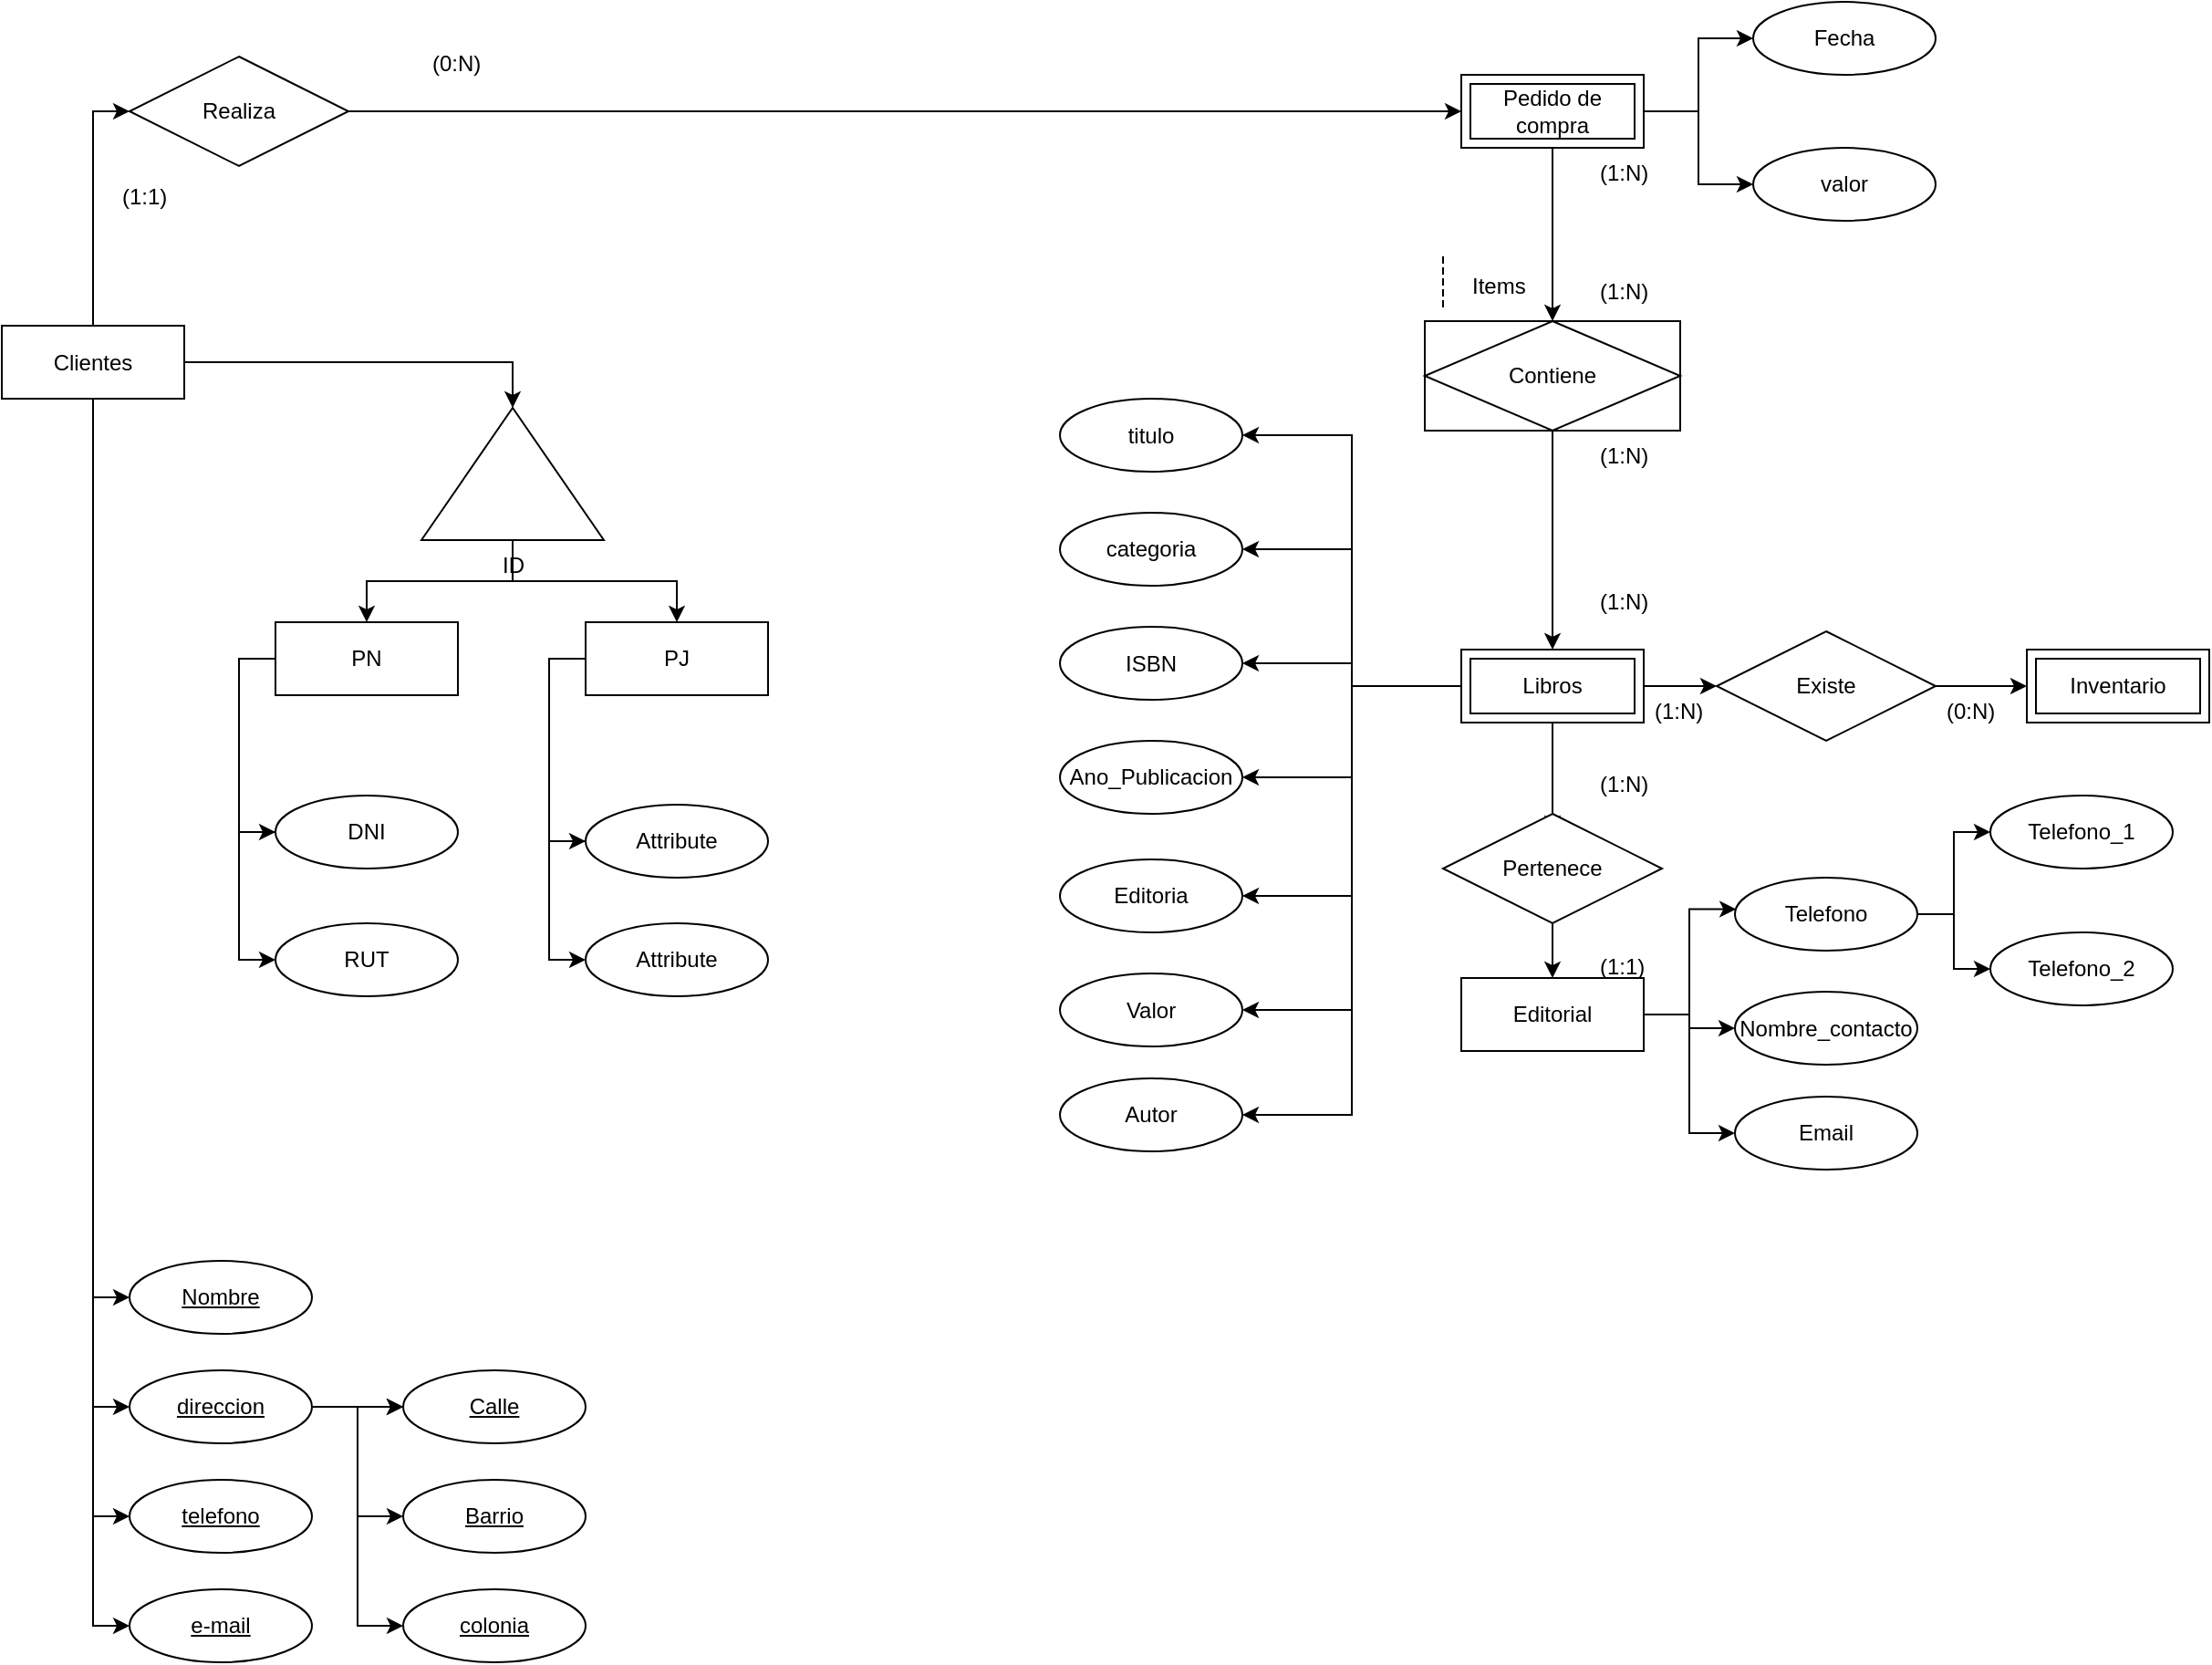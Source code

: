 <mxfile version="27.2.0">
  <diagram name="Page-1" id="qpR586iMC5_5ifwDhwH9">
    <mxGraphModel dx="1833" dy="3700" grid="1" gridSize="10" guides="1" tooltips="1" connect="1" arrows="1" fold="1" page="1" pageScale="1" pageWidth="850" pageHeight="1100" math="0" shadow="0">
      <root>
        <mxCell id="0" />
        <mxCell id="1" parent="0" />
        <mxCell id="zgCGx32oDmDXbXL8qOOq-17" style="edgeStyle=orthogonalEdgeStyle;rounded=0;orthogonalLoop=1;jettySize=auto;html=1;exitX=0.5;exitY=1;exitDx=0;exitDy=0;entryX=0;entryY=0.5;entryDx=0;entryDy=0;" edge="1" parent="1" source="xVWUuEz70avNeVhLd1sa-1" target="zgCGx32oDmDXbXL8qOOq-6">
          <mxGeometry relative="1" as="geometry" />
        </mxCell>
        <mxCell id="zgCGx32oDmDXbXL8qOOq-21" style="edgeStyle=orthogonalEdgeStyle;rounded=0;orthogonalLoop=1;jettySize=auto;html=1;exitX=0.5;exitY=1;exitDx=0;exitDy=0;entryX=0;entryY=0.5;entryDx=0;entryDy=0;" edge="1" parent="1" source="xVWUuEz70avNeVhLd1sa-1" target="zgCGx32oDmDXbXL8qOOq-20">
          <mxGeometry relative="1" as="geometry" />
        </mxCell>
        <mxCell id="zgCGx32oDmDXbXL8qOOq-25" style="edgeStyle=orthogonalEdgeStyle;rounded=0;orthogonalLoop=1;jettySize=auto;html=1;entryX=0;entryY=0.5;entryDx=0;entryDy=0;" edge="1" parent="1" source="xVWUuEz70avNeVhLd1sa-1" target="zgCGx32oDmDXbXL8qOOq-23">
          <mxGeometry relative="1" as="geometry" />
        </mxCell>
        <mxCell id="zgCGx32oDmDXbXL8qOOq-26" style="edgeStyle=orthogonalEdgeStyle;rounded=0;orthogonalLoop=1;jettySize=auto;html=1;entryX=0;entryY=0.5;entryDx=0;entryDy=0;" edge="1" parent="1" source="xVWUuEz70avNeVhLd1sa-1" target="zgCGx32oDmDXbXL8qOOq-24">
          <mxGeometry relative="1" as="geometry" />
        </mxCell>
        <mxCell id="zgCGx32oDmDXbXL8qOOq-46" value="" style="edgeStyle=orthogonalEdgeStyle;rounded=0;orthogonalLoop=1;jettySize=auto;html=1;entryX=0;entryY=0;entryDx=50;entryDy=0;entryPerimeter=0;exitX=1;exitY=0.5;exitDx=0;exitDy=0;" edge="1" parent="1" source="xVWUuEz70avNeVhLd1sa-1" target="zgCGx32oDmDXbXL8qOOq-45">
          <mxGeometry relative="1" as="geometry">
            <mxPoint x="200" y="342.524" as="sourcePoint" />
          </mxGeometry>
        </mxCell>
        <mxCell id="xVWUuEz70avNeVhLd1sa-1" value="Clientes" style="whiteSpace=wrap;html=1;align=center;" parent="1" vertex="1">
          <mxGeometry x="20" y="317.5" width="100" height="40" as="geometry" />
        </mxCell>
        <mxCell id="zgCGx32oDmDXbXL8qOOq-95" style="edgeStyle=orthogonalEdgeStyle;rounded=0;orthogonalLoop=1;jettySize=auto;html=1;exitX=1;exitY=0.5;exitDx=0;exitDy=0;entryX=0;entryY=0.5;entryDx=0;entryDy=0;" edge="1" parent="1" source="xVWUuEz70avNeVhLd1sa-3" target="zgCGx32oDmDXbXL8qOOq-89">
          <mxGeometry relative="1" as="geometry" />
        </mxCell>
        <mxCell id="zgCGx32oDmDXbXL8qOOq-97" style="edgeStyle=orthogonalEdgeStyle;rounded=0;orthogonalLoop=1;jettySize=auto;html=1;exitX=1;exitY=0.5;exitDx=0;exitDy=0;entryX=0;entryY=0.5;entryDx=0;entryDy=0;" edge="1" parent="1" source="xVWUuEz70avNeVhLd1sa-3" target="zgCGx32oDmDXbXL8qOOq-90">
          <mxGeometry relative="1" as="geometry" />
        </mxCell>
        <mxCell id="xVWUuEz70avNeVhLd1sa-3" value="Editorial" style="whiteSpace=wrap;html=1;align=center;" parent="1" vertex="1">
          <mxGeometry x="820" y="675" width="100" height="40" as="geometry" />
        </mxCell>
        <mxCell id="xVWUuEz70avNeVhLd1sa-5" value="Inventario" style="shape=ext;margin=3;double=1;whiteSpace=wrap;html=1;align=center;" parent="1" vertex="1">
          <mxGeometry x="1130" y="495" width="100" height="40" as="geometry" />
        </mxCell>
        <mxCell id="xVWUuEz70avNeVhLd1sa-21" style="edgeStyle=orthogonalEdgeStyle;rounded=0;orthogonalLoop=1;jettySize=auto;html=1;exitX=0.5;exitY=1;exitDx=0;exitDy=0;entryX=0.5;entryY=0;entryDx=0;entryDy=0;" parent="1" source="xVWUuEz70avNeVhLd1sa-6" edge="1">
          <mxGeometry relative="1" as="geometry">
            <mxPoint x="870" y="595" as="targetPoint" />
          </mxGeometry>
        </mxCell>
        <mxCell id="xVWUuEz70avNeVhLd1sa-26" style="edgeStyle=orthogonalEdgeStyle;rounded=0;orthogonalLoop=1;jettySize=auto;html=1;exitX=1;exitY=0.5;exitDx=0;exitDy=0;entryX=0;entryY=0.5;entryDx=0;entryDy=0;" parent="1" source="xVWUuEz70avNeVhLd1sa-6" target="xVWUuEz70avNeVhLd1sa-25" edge="1">
          <mxGeometry relative="1" as="geometry" />
        </mxCell>
        <mxCell id="zgCGx32oDmDXbXL8qOOq-81" style="edgeStyle=orthogonalEdgeStyle;rounded=0;orthogonalLoop=1;jettySize=auto;html=1;exitX=0;exitY=0.5;exitDx=0;exitDy=0;entryX=1;entryY=0.5;entryDx=0;entryDy=0;" edge="1" parent="1" source="xVWUuEz70avNeVhLd1sa-6" target="zgCGx32oDmDXbXL8qOOq-74">
          <mxGeometry relative="1" as="geometry" />
        </mxCell>
        <mxCell id="zgCGx32oDmDXbXL8qOOq-82" style="edgeStyle=orthogonalEdgeStyle;rounded=0;orthogonalLoop=1;jettySize=auto;html=1;exitX=0;exitY=0.5;exitDx=0;exitDy=0;entryX=1;entryY=0.5;entryDx=0;entryDy=0;" edge="1" parent="1" source="xVWUuEz70avNeVhLd1sa-6" target="zgCGx32oDmDXbXL8qOOq-75">
          <mxGeometry relative="1" as="geometry" />
        </mxCell>
        <mxCell id="zgCGx32oDmDXbXL8qOOq-83" style="edgeStyle=orthogonalEdgeStyle;rounded=0;orthogonalLoop=1;jettySize=auto;html=1;exitX=0;exitY=0.5;exitDx=0;exitDy=0;entryX=1;entryY=0.5;entryDx=0;entryDy=0;" edge="1" parent="1" source="xVWUuEz70avNeVhLd1sa-6" target="zgCGx32oDmDXbXL8qOOq-76">
          <mxGeometry relative="1" as="geometry" />
        </mxCell>
        <mxCell id="zgCGx32oDmDXbXL8qOOq-84" style="edgeStyle=orthogonalEdgeStyle;rounded=0;orthogonalLoop=1;jettySize=auto;html=1;exitX=0;exitY=0.5;exitDx=0;exitDy=0;entryX=1;entryY=0.5;entryDx=0;entryDy=0;" edge="1" parent="1" source="xVWUuEz70avNeVhLd1sa-6" target="zgCGx32oDmDXbXL8qOOq-77">
          <mxGeometry relative="1" as="geometry" />
        </mxCell>
        <mxCell id="zgCGx32oDmDXbXL8qOOq-85" style="edgeStyle=orthogonalEdgeStyle;rounded=0;orthogonalLoop=1;jettySize=auto;html=1;exitX=0;exitY=0.5;exitDx=0;exitDy=0;entryX=1;entryY=0.5;entryDx=0;entryDy=0;" edge="1" parent="1" source="xVWUuEz70avNeVhLd1sa-6" target="zgCGx32oDmDXbXL8qOOq-78">
          <mxGeometry relative="1" as="geometry" />
        </mxCell>
        <mxCell id="zgCGx32oDmDXbXL8qOOq-86" style="edgeStyle=orthogonalEdgeStyle;rounded=0;orthogonalLoop=1;jettySize=auto;html=1;exitX=0;exitY=0.5;exitDx=0;exitDy=0;entryX=1;entryY=0.5;entryDx=0;entryDy=0;" edge="1" parent="1" source="xVWUuEz70avNeVhLd1sa-6" target="zgCGx32oDmDXbXL8qOOq-79">
          <mxGeometry relative="1" as="geometry" />
        </mxCell>
        <mxCell id="zgCGx32oDmDXbXL8qOOq-87" style="edgeStyle=orthogonalEdgeStyle;rounded=0;orthogonalLoop=1;jettySize=auto;html=1;exitX=0;exitY=0.5;exitDx=0;exitDy=0;entryX=1;entryY=0.5;entryDx=0;entryDy=0;" edge="1" parent="1" source="xVWUuEz70avNeVhLd1sa-6" target="zgCGx32oDmDXbXL8qOOq-80">
          <mxGeometry relative="1" as="geometry" />
        </mxCell>
        <mxCell id="xVWUuEz70avNeVhLd1sa-6" value="Libros" style="shape=ext;margin=3;double=1;whiteSpace=wrap;html=1;align=center;" parent="1" vertex="1">
          <mxGeometry x="820" y="495" width="100" height="40" as="geometry" />
        </mxCell>
        <mxCell id="xVWUuEz70avNeVhLd1sa-15" style="edgeStyle=orthogonalEdgeStyle;rounded=0;orthogonalLoop=1;jettySize=auto;html=1;exitX=0.5;exitY=1;exitDx=0;exitDy=0;entryX=0.5;entryY=0;entryDx=0;entryDy=0;" parent="1" source="xVWUuEz70avNeVhLd1sa-7" target="zgCGx32oDmDXbXL8qOOq-1" edge="1">
          <mxGeometry relative="1" as="geometry">
            <mxPoint x="870" y="470.0" as="targetPoint" />
          </mxGeometry>
        </mxCell>
        <mxCell id="zgCGx32oDmDXbXL8qOOq-71" style="edgeStyle=orthogonalEdgeStyle;rounded=0;orthogonalLoop=1;jettySize=auto;html=1;exitX=1;exitY=0.5;exitDx=0;exitDy=0;" edge="1" parent="1" source="xVWUuEz70avNeVhLd1sa-7" target="zgCGx32oDmDXbXL8qOOq-62">
          <mxGeometry relative="1" as="geometry" />
        </mxCell>
        <mxCell id="zgCGx32oDmDXbXL8qOOq-73" style="edgeStyle=orthogonalEdgeStyle;rounded=0;orthogonalLoop=1;jettySize=auto;html=1;exitX=1;exitY=0.5;exitDx=0;exitDy=0;entryX=0;entryY=0.5;entryDx=0;entryDy=0;" edge="1" parent="1" source="xVWUuEz70avNeVhLd1sa-7" target="zgCGx32oDmDXbXL8qOOq-63">
          <mxGeometry relative="1" as="geometry" />
        </mxCell>
        <mxCell id="xVWUuEz70avNeVhLd1sa-7" value="Pedido de compra" style="shape=ext;margin=3;double=1;whiteSpace=wrap;html=1;align=center;" parent="1" vertex="1">
          <mxGeometry x="820" y="180" width="100" height="40" as="geometry" />
        </mxCell>
        <mxCell id="xVWUuEz70avNeVhLd1sa-10" style="edgeStyle=orthogonalEdgeStyle;rounded=0;orthogonalLoop=1;jettySize=auto;html=1;exitX=1;exitY=0.5;exitDx=0;exitDy=0;entryX=0;entryY=0.5;entryDx=0;entryDy=0;" parent="1" source="xVWUuEz70avNeVhLd1sa-8" target="xVWUuEz70avNeVhLd1sa-7" edge="1">
          <mxGeometry relative="1" as="geometry">
            <mxPoint x="310" y="190.0" as="sourcePoint" />
          </mxGeometry>
        </mxCell>
        <mxCell id="xVWUuEz70avNeVhLd1sa-8" value="Realiza" style="shape=rhombus;perimeter=rhombusPerimeter;whiteSpace=wrap;html=1;align=center;" parent="1" vertex="1">
          <mxGeometry x="90" y="170" width="120" height="60" as="geometry" />
        </mxCell>
        <mxCell id="xVWUuEz70avNeVhLd1sa-9" style="edgeStyle=orthogonalEdgeStyle;rounded=0;orthogonalLoop=1;jettySize=auto;html=1;exitX=0.5;exitY=0;exitDx=0;exitDy=0;entryX=0;entryY=0.5;entryDx=0;entryDy=0;" parent="1" source="xVWUuEz70avNeVhLd1sa-1" target="xVWUuEz70avNeVhLd1sa-8" edge="1">
          <mxGeometry relative="1" as="geometry" />
        </mxCell>
        <mxCell id="xVWUuEz70avNeVhLd1sa-11" value="(1:1)" style="text;strokeColor=none;fillColor=none;spacingLeft=4;spacingRight=4;overflow=hidden;rotatable=0;points=[[0,0.5],[1,0.5]];portConstraint=eastwest;fontSize=12;whiteSpace=wrap;html=1;" parent="1" vertex="1">
          <mxGeometry x="80" y="232.5" width="40" height="30" as="geometry" />
        </mxCell>
        <mxCell id="xVWUuEz70avNeVhLd1sa-12" value="(0:N)" style="text;strokeColor=none;fillColor=none;spacingLeft=4;spacingRight=4;overflow=hidden;rotatable=0;points=[[0,0.5],[1,0.5]];portConstraint=eastwest;fontSize=12;whiteSpace=wrap;html=1;" parent="1" vertex="1">
          <mxGeometry x="250" y="160" width="40" height="30" as="geometry" />
        </mxCell>
        <mxCell id="xVWUuEz70avNeVhLd1sa-17" style="edgeStyle=orthogonalEdgeStyle;rounded=0;orthogonalLoop=1;jettySize=auto;html=1;exitX=0.5;exitY=1;exitDx=0;exitDy=0;entryX=0.5;entryY=0;entryDx=0;entryDy=0;" parent="1" source="zgCGx32oDmDXbXL8qOOq-1" target="xVWUuEz70avNeVhLd1sa-6" edge="1">
          <mxGeometry relative="1" as="geometry">
            <mxPoint x="870" y="375.0" as="sourcePoint" />
          </mxGeometry>
        </mxCell>
        <mxCell id="xVWUuEz70avNeVhLd1sa-18" value="(1:N)" style="text;strokeColor=none;fillColor=none;spacingLeft=4;spacingRight=4;overflow=hidden;rotatable=0;points=[[0,0.5],[1,0.5]];portConstraint=eastwest;fontSize=12;whiteSpace=wrap;html=1;" parent="1" vertex="1">
          <mxGeometry x="890" y="220" width="40" height="30" as="geometry" />
        </mxCell>
        <mxCell id="xVWUuEz70avNeVhLd1sa-19" value="(1:N)" style="text;strokeColor=none;fillColor=none;spacingLeft=4;spacingRight=4;overflow=hidden;rotatable=0;points=[[0,0.5],[1,0.5]];portConstraint=eastwest;fontSize=12;whiteSpace=wrap;html=1;" parent="1" vertex="1">
          <mxGeometry x="890" y="375" width="40" height="30" as="geometry" />
        </mxCell>
        <mxCell id="xVWUuEz70avNeVhLd1sa-22" style="edgeStyle=orthogonalEdgeStyle;rounded=0;orthogonalLoop=1;jettySize=auto;html=1;entryX=0.5;entryY=0;entryDx=0;entryDy=0;exitX=0.5;exitY=1;exitDx=0;exitDy=0;" parent="1" source="xVWUuEz70avNeVhLd1sa-20" target="xVWUuEz70avNeVhLd1sa-3" edge="1">
          <mxGeometry relative="1" as="geometry">
            <mxPoint x="870" y="635" as="sourcePoint" />
          </mxGeometry>
        </mxCell>
        <mxCell id="xVWUuEz70avNeVhLd1sa-20" value="Pertenece" style="shape=rhombus;perimeter=rhombusPerimeter;whiteSpace=wrap;html=1;align=center;" parent="1" vertex="1">
          <mxGeometry x="810" y="585" width="120" height="60" as="geometry" />
        </mxCell>
        <mxCell id="xVWUuEz70avNeVhLd1sa-23" value="(1:N)" style="text;strokeColor=none;fillColor=none;spacingLeft=4;spacingRight=4;overflow=hidden;rotatable=0;points=[[0,0.5],[1,0.5]];portConstraint=eastwest;fontSize=12;whiteSpace=wrap;html=1;" parent="1" vertex="1">
          <mxGeometry x="890" y="555" width="40" height="30" as="geometry" />
        </mxCell>
        <mxCell id="xVWUuEz70avNeVhLd1sa-24" value="(1:1)" style="text;strokeColor=none;fillColor=none;spacingLeft=4;spacingRight=4;overflow=hidden;rotatable=0;points=[[0,0.5],[1,0.5]];portConstraint=eastwest;fontSize=12;whiteSpace=wrap;html=1;" parent="1" vertex="1">
          <mxGeometry x="890" y="655" width="40" height="30" as="geometry" />
        </mxCell>
        <mxCell id="xVWUuEz70avNeVhLd1sa-27" style="edgeStyle=orthogonalEdgeStyle;rounded=0;orthogonalLoop=1;jettySize=auto;html=1;exitX=1;exitY=0.5;exitDx=0;exitDy=0;entryX=0;entryY=0.5;entryDx=0;entryDy=0;" parent="1" source="xVWUuEz70avNeVhLd1sa-25" target="xVWUuEz70avNeVhLd1sa-5" edge="1">
          <mxGeometry relative="1" as="geometry" />
        </mxCell>
        <mxCell id="xVWUuEz70avNeVhLd1sa-25" value="Existe" style="shape=rhombus;perimeter=rhombusPerimeter;whiteSpace=wrap;html=1;align=center;" parent="1" vertex="1">
          <mxGeometry x="960" y="485" width="120" height="60" as="geometry" />
        </mxCell>
        <mxCell id="xVWUuEz70avNeVhLd1sa-28" value="(1:N)" style="text;strokeColor=none;fillColor=none;spacingLeft=4;spacingRight=4;overflow=hidden;rotatable=0;points=[[0,0.5],[1,0.5]];portConstraint=eastwest;fontSize=12;whiteSpace=wrap;html=1;" parent="1" vertex="1">
          <mxGeometry x="920" y="515" width="40" height="30" as="geometry" />
        </mxCell>
        <mxCell id="xVWUuEz70avNeVhLd1sa-29" value="(0:N)" style="text;strokeColor=none;fillColor=none;spacingLeft=4;spacingRight=4;overflow=hidden;rotatable=0;points=[[0,0.5],[1,0.5]];portConstraint=eastwest;fontSize=12;whiteSpace=wrap;html=1;" parent="1" vertex="1">
          <mxGeometry x="1080" y="515" width="40" height="30" as="geometry" />
        </mxCell>
        <mxCell id="zgCGx32oDmDXbXL8qOOq-1" value="Contiene" style="shape=associativeEntity;whiteSpace=wrap;html=1;align=center;" vertex="1" parent="1">
          <mxGeometry x="800" y="315" width="140" height="60" as="geometry" />
        </mxCell>
        <mxCell id="zgCGx32oDmDXbXL8qOOq-2" value="Items" style="shape=partialRectangle;fillColor=none;align=left;verticalAlign=middle;strokeColor=none;spacingLeft=34;rotatable=0;points=[[0,0.5],[1,0.5]];portConstraint=eastwest;dropTarget=0;" vertex="1" parent="1">
          <mxGeometry x="790" y="280" width="60" height="30" as="geometry" />
        </mxCell>
        <mxCell id="zgCGx32oDmDXbXL8qOOq-3" value="" style="shape=partialRectangle;top=0;left=0;bottom=0;fillColor=none;stokeWidth=1;dashed=1;align=left;verticalAlign=middle;spacingLeft=4;spacingRight=4;overflow=hidden;rotatable=0;points=[];portConstraint=eastwest;part=1;" vertex="1" connectable="0" parent="zgCGx32oDmDXbXL8qOOq-2">
          <mxGeometry width="20" height="30" as="geometry" />
        </mxCell>
        <mxCell id="zgCGx32oDmDXbXL8qOOq-4" value="(1:N)" style="text;strokeColor=none;fillColor=none;spacingLeft=4;spacingRight=4;overflow=hidden;rotatable=0;points=[[0,0.5],[1,0.5]];portConstraint=eastwest;fontSize=12;whiteSpace=wrap;html=1;" vertex="1" parent="1">
          <mxGeometry x="890" y="285" width="40" height="30" as="geometry" />
        </mxCell>
        <mxCell id="zgCGx32oDmDXbXL8qOOq-5" value="(1:N)" style="text;strokeColor=none;fillColor=none;spacingLeft=4;spacingRight=4;overflow=hidden;rotatable=0;points=[[0,0.5],[1,0.5]];portConstraint=eastwest;fontSize=12;whiteSpace=wrap;html=1;" vertex="1" parent="1">
          <mxGeometry x="890" y="455" width="40" height="30" as="geometry" />
        </mxCell>
        <mxCell id="zgCGx32oDmDXbXL8qOOq-6" value="Nombre" style="ellipse;whiteSpace=wrap;html=1;align=center;fontStyle=4;" vertex="1" parent="1">
          <mxGeometry x="90" y="830" width="100" height="40" as="geometry" />
        </mxCell>
        <mxCell id="zgCGx32oDmDXbXL8qOOq-37" value="" style="edgeStyle=orthogonalEdgeStyle;rounded=0;orthogonalLoop=1;jettySize=auto;html=1;entryX=0;entryY=0.5;entryDx=0;entryDy=0;" edge="1" parent="1" source="zgCGx32oDmDXbXL8qOOq-20" target="zgCGx32oDmDXbXL8qOOq-30">
          <mxGeometry relative="1" as="geometry" />
        </mxCell>
        <mxCell id="zgCGx32oDmDXbXL8qOOq-40" value="" style="edgeStyle=orthogonalEdgeStyle;rounded=0;orthogonalLoop=1;jettySize=auto;html=1;" edge="1" parent="1" source="zgCGx32oDmDXbXL8qOOq-20" target="zgCGx32oDmDXbXL8qOOq-30">
          <mxGeometry relative="1" as="geometry" />
        </mxCell>
        <mxCell id="zgCGx32oDmDXbXL8qOOq-43" style="edgeStyle=orthogonalEdgeStyle;rounded=0;orthogonalLoop=1;jettySize=auto;html=1;exitX=1;exitY=0.5;exitDx=0;exitDy=0;entryX=0;entryY=0.5;entryDx=0;entryDy=0;" edge="1" parent="1" source="zgCGx32oDmDXbXL8qOOq-20" target="zgCGx32oDmDXbXL8qOOq-41">
          <mxGeometry relative="1" as="geometry" />
        </mxCell>
        <mxCell id="zgCGx32oDmDXbXL8qOOq-44" style="edgeStyle=orthogonalEdgeStyle;rounded=0;orthogonalLoop=1;jettySize=auto;html=1;entryX=0;entryY=0.5;entryDx=0;entryDy=0;" edge="1" parent="1" source="zgCGx32oDmDXbXL8qOOq-20" target="zgCGx32oDmDXbXL8qOOq-42">
          <mxGeometry relative="1" as="geometry" />
        </mxCell>
        <mxCell id="zgCGx32oDmDXbXL8qOOq-20" value="direccion" style="ellipse;whiteSpace=wrap;html=1;align=center;fontStyle=4;" vertex="1" parent="1">
          <mxGeometry x="90" y="890" width="100" height="40" as="geometry" />
        </mxCell>
        <mxCell id="zgCGx32oDmDXbXL8qOOq-23" value="telefono" style="ellipse;whiteSpace=wrap;html=1;align=center;fontStyle=4;" vertex="1" parent="1">
          <mxGeometry x="90" y="950" width="100" height="40" as="geometry" />
        </mxCell>
        <mxCell id="zgCGx32oDmDXbXL8qOOq-24" value="e-mail" style="ellipse;whiteSpace=wrap;html=1;align=center;fontStyle=4;" vertex="1" parent="1">
          <mxGeometry x="90" y="1010" width="100" height="40" as="geometry" />
        </mxCell>
        <mxCell id="zgCGx32oDmDXbXL8qOOq-30" value="Calle" style="ellipse;whiteSpace=wrap;html=1;align=center;fontStyle=4;" vertex="1" parent="1">
          <mxGeometry x="240" y="890" width="100" height="40" as="geometry" />
        </mxCell>
        <mxCell id="zgCGx32oDmDXbXL8qOOq-41" value="Barrio" style="ellipse;whiteSpace=wrap;html=1;align=center;fontStyle=4;" vertex="1" parent="1">
          <mxGeometry x="240" y="950" width="100" height="40" as="geometry" />
        </mxCell>
        <mxCell id="zgCGx32oDmDXbXL8qOOq-42" value="colonia" style="ellipse;whiteSpace=wrap;html=1;align=center;fontStyle=4;" vertex="1" parent="1">
          <mxGeometry x="240" y="1010" width="100" height="40" as="geometry" />
        </mxCell>
        <mxCell id="zgCGx32oDmDXbXL8qOOq-50" style="edgeStyle=orthogonalEdgeStyle;rounded=0;orthogonalLoop=1;jettySize=auto;html=1;entryX=0.5;entryY=0;entryDx=0;entryDy=0;" edge="1" parent="1" source="zgCGx32oDmDXbXL8qOOq-45" target="zgCGx32oDmDXbXL8qOOq-49">
          <mxGeometry relative="1" as="geometry" />
        </mxCell>
        <mxCell id="zgCGx32oDmDXbXL8qOOq-51" style="edgeStyle=orthogonalEdgeStyle;rounded=0;orthogonalLoop=1;jettySize=auto;html=1;" edge="1" parent="1" source="zgCGx32oDmDXbXL8qOOq-45" target="zgCGx32oDmDXbXL8qOOq-48">
          <mxGeometry relative="1" as="geometry" />
        </mxCell>
        <mxCell id="zgCGx32oDmDXbXL8qOOq-45" value="ID" style="verticalLabelPosition=bottom;verticalAlign=top;html=1;shape=mxgraph.basic.acute_triangle;dx=0.5;" vertex="1" parent="1">
          <mxGeometry x="250" y="362.5" width="100" height="72.5" as="geometry" />
        </mxCell>
        <mxCell id="zgCGx32oDmDXbXL8qOOq-66" style="edgeStyle=orthogonalEdgeStyle;rounded=0;orthogonalLoop=1;jettySize=auto;html=1;exitX=0;exitY=0.5;exitDx=0;exitDy=0;entryX=0;entryY=0.5;entryDx=0;entryDy=0;" edge="1" parent="1" source="zgCGx32oDmDXbXL8qOOq-48" target="zgCGx32oDmDXbXL8qOOq-52">
          <mxGeometry relative="1" as="geometry" />
        </mxCell>
        <mxCell id="zgCGx32oDmDXbXL8qOOq-48" value="PN" style="whiteSpace=wrap;html=1;align=center;" vertex="1" parent="1">
          <mxGeometry x="170" y="480" width="100" height="40" as="geometry" />
        </mxCell>
        <mxCell id="zgCGx32oDmDXbXL8qOOq-69" style="edgeStyle=orthogonalEdgeStyle;rounded=0;orthogonalLoop=1;jettySize=auto;html=1;exitX=0;exitY=0.5;exitDx=0;exitDy=0;entryX=0;entryY=0.5;entryDx=0;entryDy=0;" edge="1" parent="1" source="zgCGx32oDmDXbXL8qOOq-49" target="zgCGx32oDmDXbXL8qOOq-54">
          <mxGeometry relative="1" as="geometry" />
        </mxCell>
        <mxCell id="zgCGx32oDmDXbXL8qOOq-49" value="PJ" style="whiteSpace=wrap;html=1;align=center;" vertex="1" parent="1">
          <mxGeometry x="340" y="480" width="100" height="40" as="geometry" />
        </mxCell>
        <mxCell id="zgCGx32oDmDXbXL8qOOq-67" style="edgeStyle=orthogonalEdgeStyle;rounded=0;orthogonalLoop=1;jettySize=auto;html=1;exitX=0;exitY=0.5;exitDx=0;exitDy=0;entryX=0;entryY=0.5;entryDx=0;entryDy=0;" edge="1" parent="1" source="zgCGx32oDmDXbXL8qOOq-52" target="zgCGx32oDmDXbXL8qOOq-53">
          <mxGeometry relative="1" as="geometry" />
        </mxCell>
        <mxCell id="zgCGx32oDmDXbXL8qOOq-52" value="DNI" style="ellipse;whiteSpace=wrap;html=1;align=center;" vertex="1" parent="1">
          <mxGeometry x="170" y="575" width="100" height="40" as="geometry" />
        </mxCell>
        <mxCell id="zgCGx32oDmDXbXL8qOOq-53" value="RUT" style="ellipse;whiteSpace=wrap;html=1;align=center;" vertex="1" parent="1">
          <mxGeometry x="170" y="645" width="100" height="40" as="geometry" />
        </mxCell>
        <mxCell id="zgCGx32oDmDXbXL8qOOq-70" style="edgeStyle=orthogonalEdgeStyle;rounded=0;orthogonalLoop=1;jettySize=auto;html=1;exitX=0;exitY=0.5;exitDx=0;exitDy=0;entryX=0;entryY=0.5;entryDx=0;entryDy=0;" edge="1" parent="1" source="zgCGx32oDmDXbXL8qOOq-54" target="zgCGx32oDmDXbXL8qOOq-55">
          <mxGeometry relative="1" as="geometry" />
        </mxCell>
        <mxCell id="zgCGx32oDmDXbXL8qOOq-54" value="Attribute" style="ellipse;whiteSpace=wrap;html=1;align=center;" vertex="1" parent="1">
          <mxGeometry x="340" y="580" width="100" height="40" as="geometry" />
        </mxCell>
        <mxCell id="zgCGx32oDmDXbXL8qOOq-55" value="Attribute" style="ellipse;whiteSpace=wrap;html=1;align=center;" vertex="1" parent="1">
          <mxGeometry x="340" y="645" width="100" height="40" as="geometry" />
        </mxCell>
        <mxCell id="zgCGx32oDmDXbXL8qOOq-62" value="Fecha" style="ellipse;whiteSpace=wrap;html=1;align=center;" vertex="1" parent="1">
          <mxGeometry x="980" y="140" width="100" height="40" as="geometry" />
        </mxCell>
        <mxCell id="zgCGx32oDmDXbXL8qOOq-63" value="valor" style="ellipse;whiteSpace=wrap;html=1;align=center;" vertex="1" parent="1">
          <mxGeometry x="980" y="220" width="100" height="40" as="geometry" />
        </mxCell>
        <mxCell id="zgCGx32oDmDXbXL8qOOq-74" value="titulo" style="ellipse;whiteSpace=wrap;html=1;align=center;" vertex="1" parent="1">
          <mxGeometry x="600" y="357.5" width="100" height="40" as="geometry" />
        </mxCell>
        <mxCell id="zgCGx32oDmDXbXL8qOOq-75" value="categoria" style="ellipse;whiteSpace=wrap;html=1;align=center;" vertex="1" parent="1">
          <mxGeometry x="600" y="420" width="100" height="40" as="geometry" />
        </mxCell>
        <mxCell id="zgCGx32oDmDXbXL8qOOq-76" value="ISBN" style="ellipse;whiteSpace=wrap;html=1;align=center;" vertex="1" parent="1">
          <mxGeometry x="600" y="482.5" width="100" height="40" as="geometry" />
        </mxCell>
        <mxCell id="zgCGx32oDmDXbXL8qOOq-77" value="Ano_Publicacion" style="ellipse;whiteSpace=wrap;html=1;align=center;" vertex="1" parent="1">
          <mxGeometry x="600" y="545" width="100" height="40" as="geometry" />
        </mxCell>
        <mxCell id="zgCGx32oDmDXbXL8qOOq-78" value="Editoria" style="ellipse;whiteSpace=wrap;html=1;align=center;" vertex="1" parent="1">
          <mxGeometry x="600" y="610" width="100" height="40" as="geometry" />
        </mxCell>
        <mxCell id="zgCGx32oDmDXbXL8qOOq-79" value="Valor" style="ellipse;whiteSpace=wrap;html=1;align=center;" vertex="1" parent="1">
          <mxGeometry x="600" y="672.5" width="100" height="40" as="geometry" />
        </mxCell>
        <mxCell id="zgCGx32oDmDXbXL8qOOq-80" value="Autor" style="ellipse;whiteSpace=wrap;html=1;align=center;" vertex="1" parent="1">
          <mxGeometry x="600" y="730" width="100" height="40" as="geometry" />
        </mxCell>
        <mxCell id="zgCGx32oDmDXbXL8qOOq-93" style="edgeStyle=orthogonalEdgeStyle;rounded=0;orthogonalLoop=1;jettySize=auto;html=1;exitX=1;exitY=0.5;exitDx=0;exitDy=0;entryX=0;entryY=0.5;entryDx=0;entryDy=0;" edge="1" parent="1" source="zgCGx32oDmDXbXL8qOOq-88" target="zgCGx32oDmDXbXL8qOOq-91">
          <mxGeometry relative="1" as="geometry">
            <mxPoint x="1100" y="605" as="targetPoint" />
          </mxGeometry>
        </mxCell>
        <mxCell id="zgCGx32oDmDXbXL8qOOq-94" style="edgeStyle=orthogonalEdgeStyle;rounded=0;orthogonalLoop=1;jettySize=auto;html=1;exitX=1;exitY=0.5;exitDx=0;exitDy=0;entryX=0;entryY=0.5;entryDx=0;entryDy=0;" edge="1" parent="1" source="zgCGx32oDmDXbXL8qOOq-88" target="zgCGx32oDmDXbXL8qOOq-92">
          <mxGeometry relative="1" as="geometry">
            <mxPoint x="1100" y="675" as="targetPoint" />
          </mxGeometry>
        </mxCell>
        <mxCell id="zgCGx32oDmDXbXL8qOOq-88" value="Telefono" style="ellipse;whiteSpace=wrap;html=1;align=center;" vertex="1" parent="1">
          <mxGeometry x="970" y="620" width="100" height="40" as="geometry" />
        </mxCell>
        <mxCell id="zgCGx32oDmDXbXL8qOOq-89" value="Nombre_contacto" style="ellipse;whiteSpace=wrap;html=1;align=center;" vertex="1" parent="1">
          <mxGeometry x="970" y="682.5" width="100" height="40" as="geometry" />
        </mxCell>
        <mxCell id="zgCGx32oDmDXbXL8qOOq-90" value="Email" style="ellipse;whiteSpace=wrap;html=1;align=center;" vertex="1" parent="1">
          <mxGeometry x="970" y="740" width="100" height="40" as="geometry" />
        </mxCell>
        <mxCell id="zgCGx32oDmDXbXL8qOOq-91" value="Telefono_1" style="ellipse;whiteSpace=wrap;html=1;align=center;" vertex="1" parent="1">
          <mxGeometry x="1110" y="575" width="100" height="40" as="geometry" />
        </mxCell>
        <mxCell id="zgCGx32oDmDXbXL8qOOq-92" value="Telefono_2" style="ellipse;whiteSpace=wrap;html=1;align=center;" vertex="1" parent="1">
          <mxGeometry x="1110" y="650" width="100" height="40" as="geometry" />
        </mxCell>
        <mxCell id="zgCGx32oDmDXbXL8qOOq-96" style="edgeStyle=orthogonalEdgeStyle;rounded=0;orthogonalLoop=1;jettySize=auto;html=1;exitX=1;exitY=0.5;exitDx=0;exitDy=0;entryX=0.006;entryY=0.431;entryDx=0;entryDy=0;entryPerimeter=0;" edge="1" parent="1" source="xVWUuEz70avNeVhLd1sa-3" target="zgCGx32oDmDXbXL8qOOq-88">
          <mxGeometry relative="1" as="geometry" />
        </mxCell>
      </root>
    </mxGraphModel>
  </diagram>
</mxfile>
